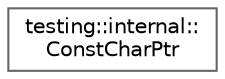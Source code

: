digraph "Gráfico de jerarquía de clases"
{
 // LATEX_PDF_SIZE
  bgcolor="transparent";
  edge [fontname=Helvetica,fontsize=10,labelfontname=Helvetica,labelfontsize=10];
  node [fontname=Helvetica,fontsize=10,shape=box,height=0.2,width=0.4];
  rankdir="LR";
  Node0 [id="Node000000",label="testing::internal::\lConstCharPtr",height=0.2,width=0.4,color="grey40", fillcolor="white", style="filled",URL="$structtesting_1_1internal_1_1_const_char_ptr.html",tooltip=" "];
}
